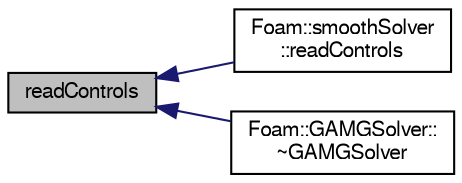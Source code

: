 digraph "readControls"
{
  bgcolor="transparent";
  edge [fontname="FreeSans",fontsize="10",labelfontname="FreeSans",labelfontsize="10"];
  node [fontname="FreeSans",fontsize="10",shape=record];
  rankdir="LR";
  Node7 [label="readControls",height=0.2,width=0.4,color="black", fillcolor="grey75", style="filled", fontcolor="black"];
  Node7 -> Node8 [dir="back",color="midnightblue",fontsize="10",style="solid",fontname="FreeSans"];
  Node8 [label="Foam::smoothSolver\l::readControls",height=0.2,width=0.4,color="black",URL="$a27050.html#aa431c382ed4170712dab339fbfd87f5b",tooltip="Read the control parameters from the controlDict_. "];
  Node7 -> Node9 [dir="back",color="midnightblue",fontsize="10",style="solid",fontname="FreeSans"];
  Node9 [label="Foam::GAMGSolver::\l~GAMGSolver",height=0.2,width=0.4,color="black",URL="$a27002.html#ac5768a1418160543f6069397d5ec4390",tooltip="Destructor. "];
}
